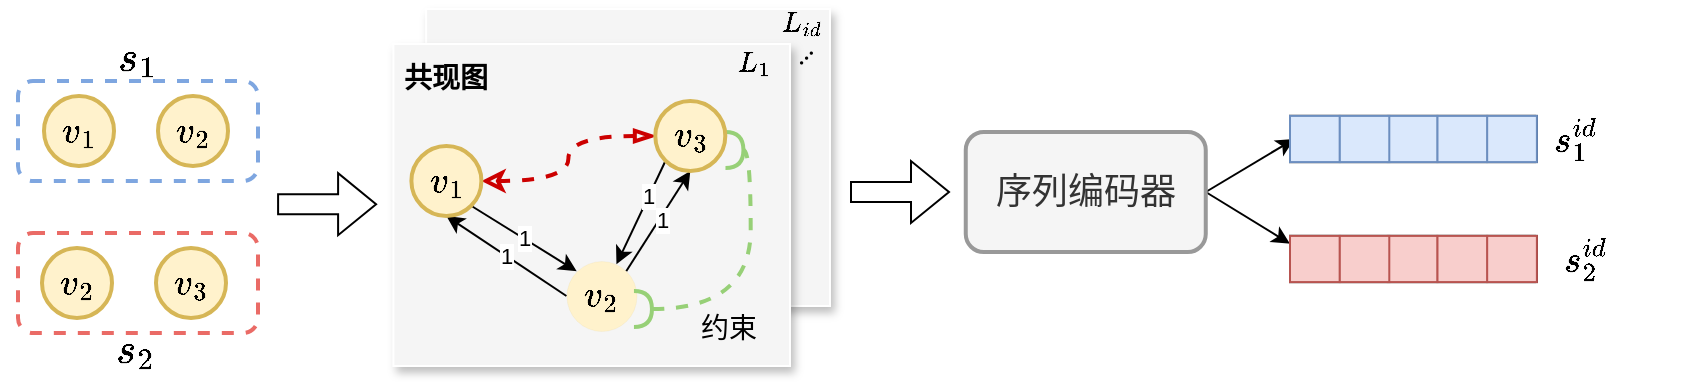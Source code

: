 <mxfile version="26.0.14">
  <diagram name="第 1 页" id="UVzifoAgbHxx6-03_Eu1">
    <mxGraphModel dx="1947" dy="973" grid="1" gridSize="10" guides="1" tooltips="1" connect="1" arrows="1" fold="1" page="1" pageScale="1" pageWidth="827" pageHeight="1169" math="1" shadow="0">
      <root>
        <mxCell id="0" />
        <mxCell id="1" parent="0" />
        <mxCell id="IF9AsxunuteXFOSjnz2V-108" value="" style="rounded=0;whiteSpace=wrap;html=1;fillColor=#f5f5f5;fontColor=#333333;strokeColor=#FFFFFF;shadow=1;" parent="1" vertex="1">
          <mxGeometry x="208.05" y="401.5" width="201.95" height="148.5" as="geometry" />
        </mxCell>
        <mxCell id="IF9AsxunuteXFOSjnz2V-68" value="" style="rounded=1;whiteSpace=wrap;html=1;strokeWidth=2;strokeColor=#EA6B66;dashed=1;" parent="1" vertex="1">
          <mxGeometry x="4" y="513.5" width="120" height="50" as="geometry" />
        </mxCell>
        <mxCell id="IF9AsxunuteXFOSjnz2V-62" value="" style="rounded=1;whiteSpace=wrap;html=1;dashed=1;strokeWidth=2;strokeColor=#7EA6E0;" parent="1" vertex="1">
          <mxGeometry x="4" y="437.5" width="120" height="50" as="geometry" />
        </mxCell>
        <mxCell id="IF9AsxunuteXFOSjnz2V-2" value="&lt;font face=&quot;Times New Roman&quot; style=&quot;font-size: 18px;&quot;&gt;&lt;b&gt;$$v_{1}$$&lt;/b&gt;&lt;/font&gt;" style="ellipse;whiteSpace=wrap;html=1;aspect=fixed;fillColor=#fff2cc;strokeColor=#d6b656;strokeWidth=2;align=center;verticalAlign=middle;fontFamily=Helvetica;fontSize=12;" parent="1" vertex="1">
          <mxGeometry x="17.0" y="445" width="35" height="35" as="geometry" />
        </mxCell>
        <mxCell id="IF9AsxunuteXFOSjnz2V-3" value="&lt;font face=&quot;Times New Roman&quot; style=&quot;font-size: 18px;&quot;&gt;&lt;b&gt;$$v_{2}$$&lt;/b&gt;&lt;/font&gt;" style="ellipse;whiteSpace=wrap;html=1;aspect=fixed;strokeColor=#d6b656;align=center;verticalAlign=middle;fontFamily=Helvetica;fontSize=12;fillColor=#fff2cc;strokeWidth=2;" parent="1" vertex="1">
          <mxGeometry x="74" y="445" width="35" height="35" as="geometry" />
        </mxCell>
        <mxCell id="IF9AsxunuteXFOSjnz2V-8" value="&lt;font style=&quot;font-size: 18px;&quot;&gt;&lt;b&gt;$$s_{1}$$&lt;/b&gt;&lt;/font&gt;" style="text;strokeColor=none;align=center;fillColor=none;html=1;verticalAlign=middle;whiteSpace=wrap;rounded=0;" parent="1" vertex="1">
          <mxGeometry x="34" y="415.5" width="60" height="22" as="geometry" />
        </mxCell>
        <mxCell id="IF9AsxunuteXFOSjnz2V-58" value="&lt;font face=&quot;Times New Roman&quot; style=&quot;font-size: 18px;&quot;&gt;&lt;b&gt;$$v_{2}$$&lt;/b&gt;&lt;/font&gt;" style="ellipse;whiteSpace=wrap;html=1;aspect=fixed;fillColor=#fff2cc;strokeColor=#d6b656;strokeWidth=2;align=center;verticalAlign=middle;fontFamily=Helvetica;fontSize=12;" parent="1" vertex="1">
          <mxGeometry x="16.0" y="521" width="35" height="35" as="geometry" />
        </mxCell>
        <mxCell id="IF9AsxunuteXFOSjnz2V-59" value="&lt;font face=&quot;Times New Roman&quot; style=&quot;font-size: 18px;&quot;&gt;&lt;b&gt;$$v_{3}$$&lt;/b&gt;&lt;/font&gt;" style="ellipse;whiteSpace=wrap;html=1;aspect=fixed;strokeColor=#d6b656;align=center;verticalAlign=middle;fontFamily=Helvetica;fontSize=12;fillColor=#fff2cc;strokeWidth=2;" parent="1" vertex="1">
          <mxGeometry x="73" y="521" width="35" height="35" as="geometry" />
        </mxCell>
        <mxCell id="IF9AsxunuteXFOSjnz2V-94" value="" style="rounded=0;whiteSpace=wrap;html=1;fillColor=#f5f5f5;fontColor=#333333;strokeColor=#FFFFFF;shadow=1;" parent="1" vertex="1">
          <mxGeometry x="191.7" y="419" width="198.3" height="161" as="geometry" />
        </mxCell>
        <mxCell id="IF9AsxunuteXFOSjnz2V-95" style="rounded=0;orthogonalLoop=1;jettySize=auto;html=1;exitX=1;exitY=0;exitDx=0;exitDy=0;entryX=0.5;entryY=1;entryDx=0;entryDy=0;" parent="1" source="IF9AsxunuteXFOSjnz2V-98" target="IF9AsxunuteXFOSjnz2V-105" edge="1">
          <mxGeometry relative="1" as="geometry" />
        </mxCell>
        <mxCell id="IF9AsxunuteXFOSjnz2V-96" value="1" style="edgeLabel;html=1;align=center;verticalAlign=middle;resizable=0;points=[];" parent="IF9AsxunuteXFOSjnz2V-95" vertex="1" connectable="0">
          <mxGeometry x="0.055" y="-1" relative="1" as="geometry">
            <mxPoint as="offset" />
          </mxGeometry>
        </mxCell>
        <mxCell id="IF9AsxunuteXFOSjnz2V-97" value="1" style="rounded=0;orthogonalLoop=1;jettySize=auto;html=1;exitX=0;exitY=0.5;exitDx=0;exitDy=0;entryX=0.5;entryY=1;entryDx=0;entryDy=0;" parent="1" source="IF9AsxunuteXFOSjnz2V-98" target="IF9AsxunuteXFOSjnz2V-102" edge="1">
          <mxGeometry relative="1" as="geometry" />
        </mxCell>
        <mxCell id="IF9AsxunuteXFOSjnz2V-98" value="&lt;font face=&quot;Times New Roman&quot; style=&quot;font-size: 18px;&quot;&gt;&lt;b&gt;$$v_{2}$$&lt;/b&gt;&lt;/font&gt;" style="ellipse;whiteSpace=wrap;html=1;aspect=fixed;strokeColor=#d6b656;align=center;verticalAlign=middle;fontFamily=Helvetica;fontSize=12;fillColor=#fff2cc;strokeWidth=0;" parent="1" vertex="1">
          <mxGeometry x="278.23" y="527.5" width="35" height="35" as="geometry" />
        </mxCell>
        <mxCell id="IF9AsxunuteXFOSjnz2V-99" value="1" style="rounded=0;orthogonalLoop=1;jettySize=auto;html=1;exitX=1;exitY=1;exitDx=0;exitDy=0;entryX=0;entryY=0;entryDx=0;entryDy=0;" parent="1" source="IF9AsxunuteXFOSjnz2V-102" target="IF9AsxunuteXFOSjnz2V-98" edge="1">
          <mxGeometry relative="1" as="geometry" />
        </mxCell>
        <mxCell id="IF9AsxunuteXFOSjnz2V-100" style="rounded=0;orthogonalLoop=1;jettySize=auto;html=1;entryX=0;entryY=0.5;entryDx=0;entryDy=0;dashed=1;strokeColor=#CC0000;startArrow=classic;startFill=0;endArrow=blockThin;endFill=0;edgeStyle=orthogonalEdgeStyle;curved=1;strokeWidth=2;" parent="1" source="IF9AsxunuteXFOSjnz2V-102" target="IF9AsxunuteXFOSjnz2V-105" edge="1">
          <mxGeometry relative="1" as="geometry" />
        </mxCell>
        <mxCell id="IF9AsxunuteXFOSjnz2V-101" style="edgeStyle=orthogonalEdgeStyle;rounded=0;orthogonalLoop=1;jettySize=auto;html=1;entryX=1.002;entryY=0.701;entryDx=0;entryDy=0;startArrow=halfCircle;startFill=0;endArrow=halfCircle;endFill=0;entryPerimeter=0;curved=1;dashed=1;strokeColor=#97D077;strokeWidth=2;" parent="1" source="IF9AsxunuteXFOSjnz2V-98" target="IF9AsxunuteXFOSjnz2V-105" edge="1">
          <mxGeometry relative="1" as="geometry">
            <mxPoint x="203.586" y="570.004" as="sourcePoint" />
            <mxPoint x="281.116" y="627.504" as="targetPoint" />
            <Array as="points">
              <mxPoint x="370.35" y="551.5" />
              <mxPoint x="370.35" y="472.5" />
            </Array>
          </mxGeometry>
        </mxCell>
        <mxCell id="IF9AsxunuteXFOSjnz2V-102" value="&lt;font face=&quot;Times New Roman&quot; style=&quot;font-size: 18px;&quot;&gt;&lt;b&gt;$$v_{1}$$&lt;/b&gt;&lt;/font&gt;" style="ellipse;whiteSpace=wrap;html=1;aspect=fixed;fillColor=#fff2cc;strokeColor=#d6b656;strokeWidth=2;align=center;verticalAlign=middle;fontFamily=Helvetica;fontSize=12;" parent="1" vertex="1">
          <mxGeometry x="200.7" y="470" width="35" height="35" as="geometry" />
        </mxCell>
        <mxCell id="IF9AsxunuteXFOSjnz2V-103" style="rounded=0;orthogonalLoop=1;jettySize=auto;html=1;exitX=0;exitY=1;exitDx=0;exitDy=0;" parent="1" source="IF9AsxunuteXFOSjnz2V-105" target="IF9AsxunuteXFOSjnz2V-98" edge="1">
          <mxGeometry relative="1" as="geometry" />
        </mxCell>
        <mxCell id="IF9AsxunuteXFOSjnz2V-104" value="1" style="edgeLabel;html=1;align=center;verticalAlign=middle;resizable=0;points=[];" parent="IF9AsxunuteXFOSjnz2V-103" vertex="1" connectable="0">
          <mxGeometry x="-0.304" y="-1" relative="1" as="geometry">
            <mxPoint as="offset" />
          </mxGeometry>
        </mxCell>
        <mxCell id="IF9AsxunuteXFOSjnz2V-105" value="&lt;font face=&quot;Times New Roman&quot; style=&quot;font-size: 18px;&quot;&gt;&lt;b&gt;$$v_{3}$$&lt;/b&gt;&lt;/font&gt;" style="ellipse;whiteSpace=wrap;html=1;aspect=fixed;strokeColor=#d6b656;align=center;verticalAlign=middle;fontFamily=Helvetica;fontSize=12;fillColor=#fff2cc;strokeWidth=2;" parent="1" vertex="1">
          <mxGeometry x="322.65" y="447.5" width="35" height="35" as="geometry" />
        </mxCell>
        <mxCell id="IF9AsxunuteXFOSjnz2V-106" value="&lt;b&gt;&lt;font style=&quot;font-size: 14px;&quot; face=&quot;宋体&quot;&gt;共现图&lt;/font&gt;&lt;/b&gt;" style="text;strokeColor=none;align=center;fillColor=none;html=1;verticalAlign=middle;whiteSpace=wrap;rounded=0;" parent="1" vertex="1">
          <mxGeometry x="195.38" y="421.5" width="45.65" height="30" as="geometry" />
        </mxCell>
        <mxCell id="IF9AsxunuteXFOSjnz2V-107" value="&lt;font style=&quot;font-size: 14px;&quot; face=&quot;宋体&quot;&gt;约束&lt;/font&gt;" style="text;strokeColor=none;align=center;fillColor=none;html=1;verticalAlign=middle;whiteSpace=wrap;rounded=0;" parent="1" vertex="1">
          <mxGeometry x="339.35" y="551.5" width="41" height="20" as="geometry" />
        </mxCell>
        <mxCell id="IF9AsxunuteXFOSjnz2V-109" value="&lt;font face=&quot;Times New Roman&quot; style=&quot;font-size: 14px;&quot;&gt;$$L_1$$&lt;/font&gt;" style="text;strokeColor=none;align=center;fillColor=none;html=1;verticalAlign=middle;whiteSpace=wrap;rounded=0;" parent="1" vertex="1">
          <mxGeometry x="357.65" y="420" width="29" height="17.5" as="geometry" />
        </mxCell>
        <mxCell id="IF9AsxunuteXFOSjnz2V-110" value="&lt;font face=&quot;Times New Roman&quot; style=&quot;font-size: 14px;&quot;&gt;$$L_{id}$$&lt;/font&gt;" style="text;strokeColor=none;align=center;fillColor=none;html=1;verticalAlign=middle;whiteSpace=wrap;rounded=0;" parent="1" vertex="1">
          <mxGeometry x="381" y="400" width="29" height="17.5" as="geometry" />
        </mxCell>
        <mxCell id="IF9AsxunuteXFOSjnz2V-111" value="&lt;font face=&quot;Times New Roman&quot; style=&quot;font-size: 14px;&quot;&gt;...&lt;/font&gt;" style="text;strokeColor=none;align=center;fillColor=none;html=1;verticalAlign=middle;whiteSpace=wrap;rounded=0;rotation=-45;" parent="1" vertex="1">
          <mxGeometry x="385.5" y="419" width="20" height="10" as="geometry" />
        </mxCell>
        <mxCell id="IF9AsxunuteXFOSjnz2V-136" style="rounded=0;orthogonalLoop=1;jettySize=auto;html=1;exitX=1;exitY=0.5;exitDx=0;exitDy=0;entryX=0.085;entryY=0.5;entryDx=0;entryDy=0;entryPerimeter=0;" parent="1" source="IF9AsxunuteXFOSjnz2V-112" target="IF9AsxunuteXFOSjnz2V-115" edge="1">
          <mxGeometry relative="1" as="geometry">
            <mxPoint x="632.12" y="447.5" as="targetPoint" />
            <mxPoint x="620.0" y="481" as="sourcePoint" />
          </mxGeometry>
        </mxCell>
        <mxCell id="IF9AsxunuteXFOSjnz2V-137" style="rounded=0;orthogonalLoop=1;jettySize=auto;html=1;exitX=1;exitY=0.5;exitDx=0;exitDy=0;" parent="1" source="IF9AsxunuteXFOSjnz2V-112" target="IF9AsxunuteXFOSjnz2V-125" edge="1">
          <mxGeometry relative="1" as="geometry" />
        </mxCell>
        <mxCell id="IF9AsxunuteXFOSjnz2V-112" value="&lt;font style=&quot;font-size: 18px;&quot; face=&quot;宋体&quot;&gt;序列编码器&lt;/font&gt;" style="rounded=1;whiteSpace=wrap;html=1;fillColor=#f5f5f5;strokeColor=#999999;fontColor=#333333;strokeWidth=2;" parent="1" vertex="1">
          <mxGeometry x="477.88" y="463" width="120" height="60" as="geometry" />
        </mxCell>
        <mxCell id="IF9AsxunuteXFOSjnz2V-121" value="&lt;font style=&quot;font-size: 18px;&quot;&gt;&lt;b&gt;$$s_{2}$$&lt;/b&gt;&lt;/font&gt;" style="text;strokeColor=none;align=center;fillColor=none;html=1;verticalAlign=middle;whiteSpace=wrap;rounded=0;" parent="1" vertex="1">
          <mxGeometry x="33" y="563.5" width="60" height="18" as="geometry" />
        </mxCell>
        <mxCell id="IF9AsxunuteXFOSjnz2V-135" value="" style="shape=flexArrow;endArrow=classic;html=1;rounded=0;" parent="1" edge="1">
          <mxGeometry width="50" height="50" relative="1" as="geometry">
            <mxPoint x="133.55" y="499.08" as="sourcePoint" />
            <mxPoint x="183.55" y="499.08" as="targetPoint" />
          </mxGeometry>
        </mxCell>
        <mxCell id="IF9AsxunuteXFOSjnz2V-113" value="" style="group;strokeColor=default;" parent="1" vertex="1" connectable="0">
          <mxGeometry x="639.999" y="454.955" width="123.445" height="23.087" as="geometry" />
        </mxCell>
        <mxCell id="IF9AsxunuteXFOSjnz2V-114" value="" style="group;fillColor=#FFE6CC;container=0;strokeColor=default;" parent="IF9AsxunuteXFOSjnz2V-113" vertex="1" connectable="0">
          <mxGeometry width="122.527" height="23.087" as="geometry" />
        </mxCell>
        <mxCell id="IF9AsxunuteXFOSjnz2V-115" value="" style="rounded=0;whiteSpace=wrap;html=1;fillColor=#dae8fc;strokeColor=#6c8ebf;container=0;" parent="IF9AsxunuteXFOSjnz2V-113" vertex="1">
          <mxGeometry width="24.904" height="23.087" as="geometry" />
        </mxCell>
        <mxCell id="IF9AsxunuteXFOSjnz2V-116" value="" style="rounded=0;whiteSpace=wrap;html=1;fillColor=#dae8fc;container=0;strokeColor=#6c8ebf;" parent="IF9AsxunuteXFOSjnz2V-113" vertex="1">
          <mxGeometry x="98.541" width="24.904" height="23.087" as="geometry" />
        </mxCell>
        <mxCell id="IF9AsxunuteXFOSjnz2V-117" value="" style="rounded=0;whiteSpace=wrap;html=1;fillColor=#dae8fc;container=0;strokeColor=#6c8ebf;" parent="IF9AsxunuteXFOSjnz2V-113" vertex="1">
          <mxGeometry x="73.639" width="24.904" height="23.087" as="geometry" />
        </mxCell>
        <mxCell id="IF9AsxunuteXFOSjnz2V-118" value="" style="rounded=0;whiteSpace=wrap;html=1;container=0;strokeColor=#6c8ebf;fillColor=#dae8fc;" parent="IF9AsxunuteXFOSjnz2V-113" vertex="1">
          <mxGeometry x="48.898" width="24.738" height="23.087" as="geometry" />
        </mxCell>
        <mxCell id="IF9AsxunuteXFOSjnz2V-119" value="" style="rounded=0;whiteSpace=wrap;html=1;fillColor=#dae8fc;container=0;strokeColor=#6c8ebf;" parent="IF9AsxunuteXFOSjnz2V-113" vertex="1">
          <mxGeometry x="24.904" width="24.738" height="23.087" as="geometry" />
        </mxCell>
        <mxCell id="IF9AsxunuteXFOSjnz2V-120" value="&lt;font style=&quot;font-size: 18px;&quot; face=&quot;Times New Roman&quot;&gt;$$s_{1}^{id}$$&lt;/font&gt;" style="text;strokeColor=none;align=center;fillColor=none;html=1;verticalAlign=middle;whiteSpace=wrap;rounded=0;" parent="1" vertex="1">
          <mxGeometry x="761.44" y="451.5" width="43.6" height="30" as="geometry" />
        </mxCell>
        <mxCell id="IF9AsxunuteXFOSjnz2V-122" value="&lt;font style=&quot;font-size: 18px;&quot; face=&quot;Times New Roman&quot;&gt;$$s_{2}^{id}$$&lt;/font&gt;" style="text;strokeColor=none;align=center;fillColor=none;html=1;verticalAlign=middle;whiteSpace=wrap;rounded=0;" parent="1" vertex="1">
          <mxGeometry x="767" y="511.5" width="41" height="30" as="geometry" />
        </mxCell>
        <mxCell id="IF9AsxunuteXFOSjnz2V-123" value="" style="group;strokeColor=default;fillColor=#999999;container=0;" parent="1" vertex="1" connectable="0">
          <mxGeometry x="639.999" y="514.955" width="123.445" height="23.087" as="geometry" />
        </mxCell>
        <mxCell id="IF9AsxunuteXFOSjnz2V-124" value="" style="group;fillColor=#FFE6CC;container=0;strokeColor=default;" parent="1" vertex="1" connectable="0">
          <mxGeometry x="639.999" y="514.955" width="122.527" height="23.087" as="geometry" />
        </mxCell>
        <mxCell id="IF9AsxunuteXFOSjnz2V-125" value="" style="rounded=0;whiteSpace=wrap;html=1;fillColor=#f8cecc;strokeColor=#b85450;container=0;" parent="1" vertex="1">
          <mxGeometry x="639.999" y="514.955" width="24.904" height="23.087" as="geometry" />
        </mxCell>
        <mxCell id="IF9AsxunuteXFOSjnz2V-126" value="" style="rounded=0;whiteSpace=wrap;html=1;fillColor=#f8cecc;container=0;strokeColor=#b85450;" parent="1" vertex="1">
          <mxGeometry x="738.541" y="514.955" width="24.904" height="23.087" as="geometry" />
        </mxCell>
        <mxCell id="IF9AsxunuteXFOSjnz2V-127" value="" style="rounded=0;whiteSpace=wrap;html=1;fillColor=#f8cecc;container=0;strokeColor=#b85450;" parent="1" vertex="1">
          <mxGeometry x="713.638" y="514.955" width="24.904" height="23.087" as="geometry" />
        </mxCell>
        <mxCell id="IF9AsxunuteXFOSjnz2V-128" value="" style="rounded=0;whiteSpace=wrap;html=1;container=0;strokeColor=#b85450;fillColor=#f8cecc;" parent="1" vertex="1">
          <mxGeometry x="688.897" y="514.955" width="24.738" height="23.087" as="geometry" />
        </mxCell>
        <mxCell id="IF9AsxunuteXFOSjnz2V-129" value="" style="rounded=0;whiteSpace=wrap;html=1;fillColor=#f8cecc;container=0;strokeColor=#b85450;" parent="1" vertex="1">
          <mxGeometry x="664.903" y="514.955" width="24.738" height="23.087" as="geometry" />
        </mxCell>
        <mxCell id="DrOx45CW3HW3G8HCoIkA-92" value="" style="shape=flexArrow;endArrow=classic;html=1;rounded=0;" edge="1" parent="1">
          <mxGeometry width="50" height="50" relative="1" as="geometry">
            <mxPoint x="420" y="493" as="sourcePoint" />
            <mxPoint x="470" y="493" as="targetPoint" />
          </mxGeometry>
        </mxCell>
      </root>
    </mxGraphModel>
  </diagram>
</mxfile>
